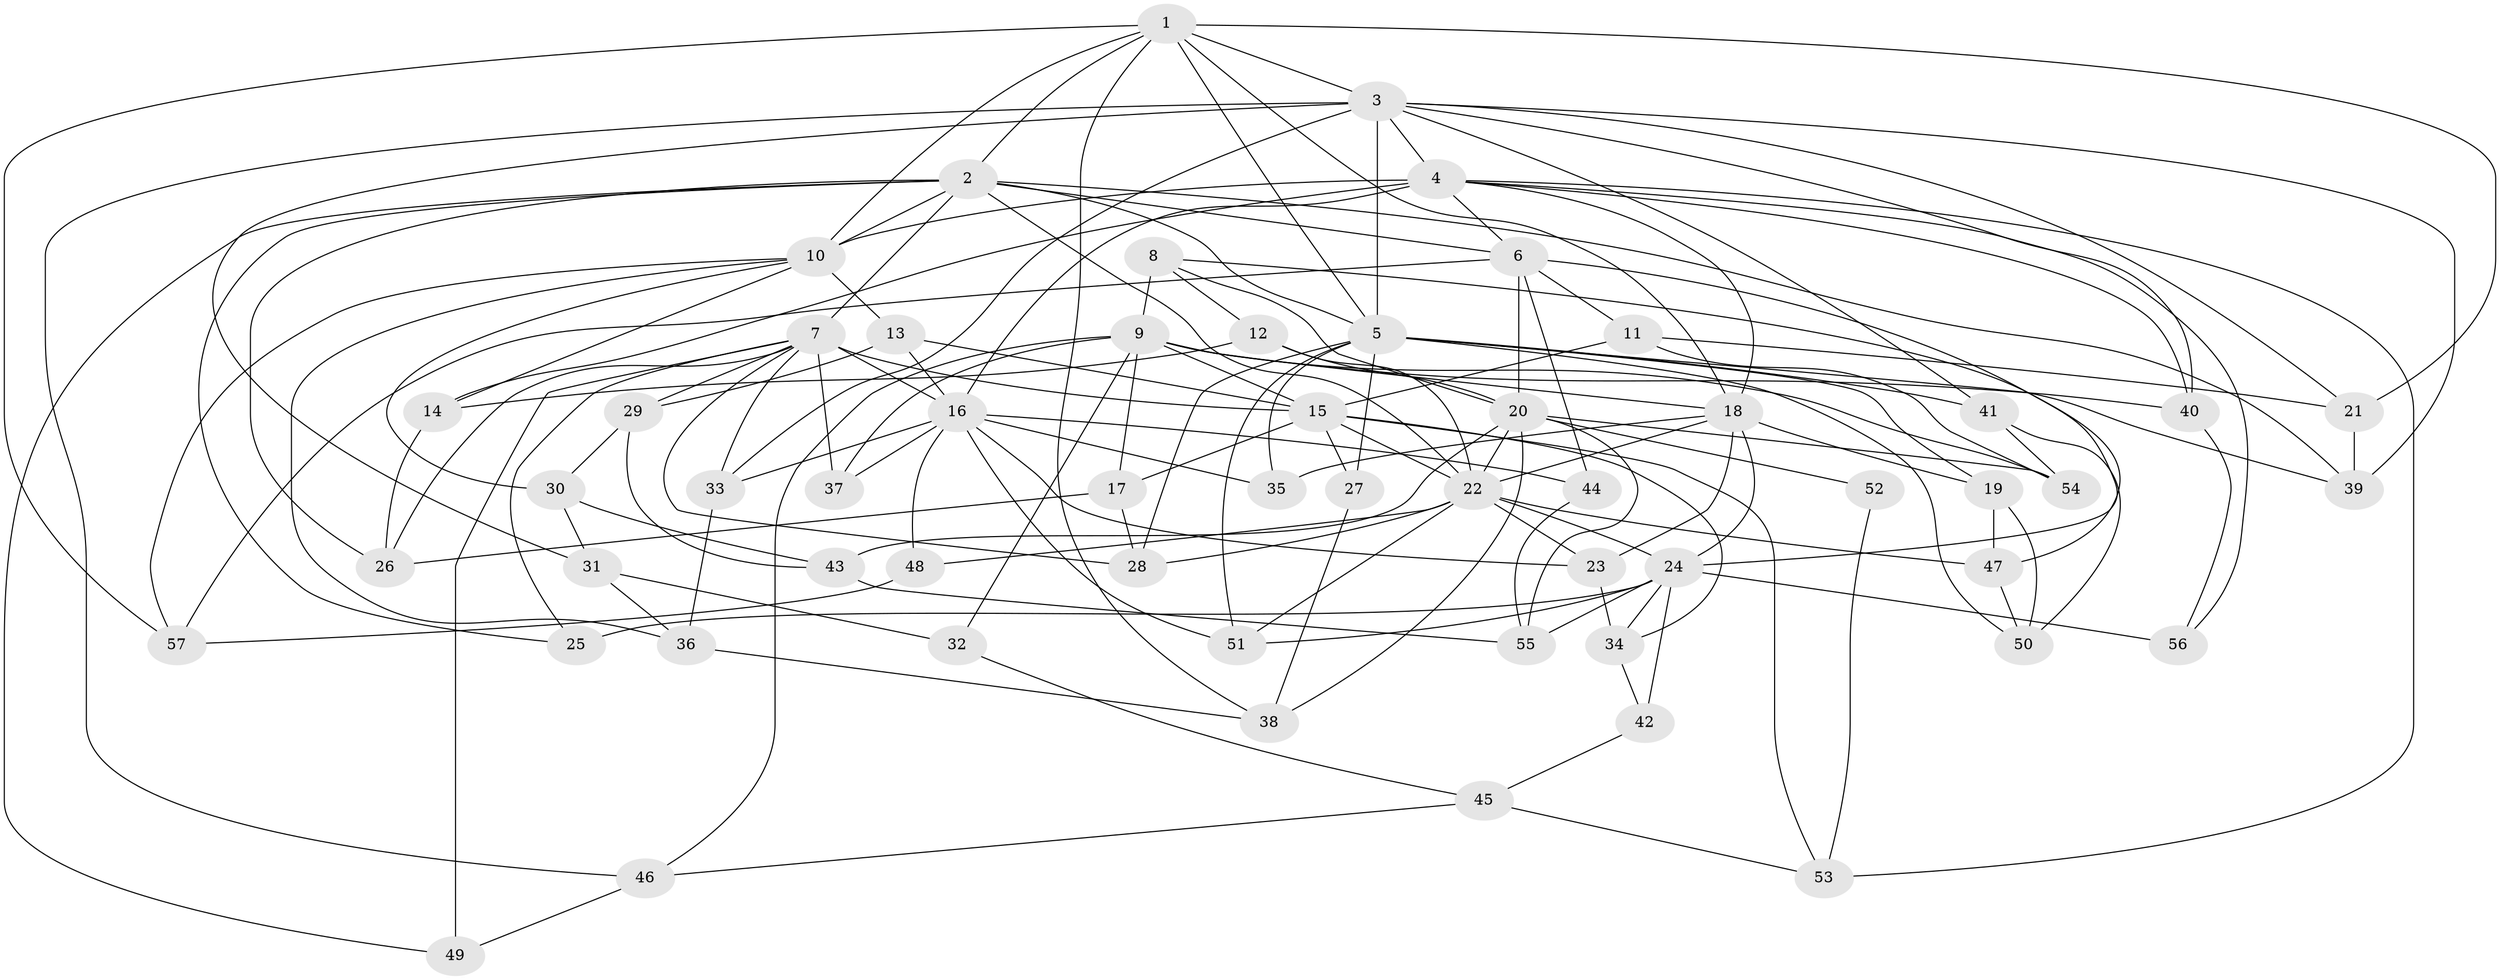 // original degree distribution, {4: 1.0}
// Generated by graph-tools (version 1.1) at 2025/38/03/09/25 02:38:03]
// undirected, 57 vertices, 147 edges
graph export_dot {
graph [start="1"]
  node [color=gray90,style=filled];
  1;
  2;
  3;
  4;
  5;
  6;
  7;
  8;
  9;
  10;
  11;
  12;
  13;
  14;
  15;
  16;
  17;
  18;
  19;
  20;
  21;
  22;
  23;
  24;
  25;
  26;
  27;
  28;
  29;
  30;
  31;
  32;
  33;
  34;
  35;
  36;
  37;
  38;
  39;
  40;
  41;
  42;
  43;
  44;
  45;
  46;
  47;
  48;
  49;
  50;
  51;
  52;
  53;
  54;
  55;
  56;
  57;
  1 -- 2 [weight=1.0];
  1 -- 3 [weight=2.0];
  1 -- 5 [weight=1.0];
  1 -- 10 [weight=2.0];
  1 -- 18 [weight=1.0];
  1 -- 21 [weight=1.0];
  1 -- 38 [weight=1.0];
  1 -- 57 [weight=1.0];
  2 -- 5 [weight=1.0];
  2 -- 6 [weight=1.0];
  2 -- 7 [weight=1.0];
  2 -- 10 [weight=1.0];
  2 -- 22 [weight=1.0];
  2 -- 25 [weight=1.0];
  2 -- 26 [weight=1.0];
  2 -- 39 [weight=1.0];
  2 -- 49 [weight=1.0];
  3 -- 4 [weight=1.0];
  3 -- 5 [weight=2.0];
  3 -- 21 [weight=1.0];
  3 -- 31 [weight=1.0];
  3 -- 33 [weight=1.0];
  3 -- 39 [weight=1.0];
  3 -- 40 [weight=1.0];
  3 -- 41 [weight=1.0];
  3 -- 46 [weight=1.0];
  4 -- 6 [weight=1.0];
  4 -- 10 [weight=4.0];
  4 -- 14 [weight=1.0];
  4 -- 16 [weight=1.0];
  4 -- 18 [weight=1.0];
  4 -- 40 [weight=1.0];
  4 -- 53 [weight=1.0];
  4 -- 56 [weight=1.0];
  5 -- 19 [weight=1.0];
  5 -- 27 [weight=1.0];
  5 -- 28 [weight=1.0];
  5 -- 35 [weight=1.0];
  5 -- 39 [weight=1.0];
  5 -- 41 [weight=1.0];
  5 -- 50 [weight=1.0];
  5 -- 51 [weight=1.0];
  6 -- 11 [weight=1.0];
  6 -- 20 [weight=2.0];
  6 -- 24 [weight=1.0];
  6 -- 44 [weight=1.0];
  6 -- 57 [weight=1.0];
  7 -- 15 [weight=1.0];
  7 -- 16 [weight=1.0];
  7 -- 25 [weight=1.0];
  7 -- 26 [weight=1.0];
  7 -- 28 [weight=1.0];
  7 -- 29 [weight=1.0];
  7 -- 33 [weight=1.0];
  7 -- 37 [weight=2.0];
  7 -- 49 [weight=2.0];
  8 -- 9 [weight=1.0];
  8 -- 12 [weight=1.0];
  8 -- 20 [weight=1.0];
  8 -- 47 [weight=1.0];
  9 -- 15 [weight=1.0];
  9 -- 17 [weight=1.0];
  9 -- 18 [weight=1.0];
  9 -- 32 [weight=2.0];
  9 -- 37 [weight=1.0];
  9 -- 40 [weight=1.0];
  9 -- 46 [weight=1.0];
  9 -- 54 [weight=1.0];
  10 -- 13 [weight=1.0];
  10 -- 14 [weight=1.0];
  10 -- 30 [weight=1.0];
  10 -- 36 [weight=1.0];
  10 -- 57 [weight=1.0];
  11 -- 15 [weight=1.0];
  11 -- 21 [weight=1.0];
  11 -- 54 [weight=1.0];
  12 -- 14 [weight=1.0];
  12 -- 20 [weight=1.0];
  12 -- 22 [weight=1.0];
  13 -- 15 [weight=1.0];
  13 -- 16 [weight=1.0];
  13 -- 29 [weight=1.0];
  14 -- 26 [weight=1.0];
  15 -- 17 [weight=1.0];
  15 -- 22 [weight=1.0];
  15 -- 27 [weight=2.0];
  15 -- 34 [weight=1.0];
  15 -- 53 [weight=1.0];
  16 -- 23 [weight=1.0];
  16 -- 33 [weight=1.0];
  16 -- 35 [weight=2.0];
  16 -- 37 [weight=1.0];
  16 -- 44 [weight=2.0];
  16 -- 48 [weight=1.0];
  16 -- 51 [weight=1.0];
  17 -- 26 [weight=1.0];
  17 -- 28 [weight=1.0];
  18 -- 19 [weight=1.0];
  18 -- 22 [weight=1.0];
  18 -- 23 [weight=1.0];
  18 -- 24 [weight=1.0];
  18 -- 35 [weight=1.0];
  19 -- 47 [weight=1.0];
  19 -- 50 [weight=1.0];
  20 -- 22 [weight=1.0];
  20 -- 38 [weight=1.0];
  20 -- 43 [weight=1.0];
  20 -- 52 [weight=3.0];
  20 -- 54 [weight=1.0];
  20 -- 55 [weight=1.0];
  21 -- 39 [weight=1.0];
  22 -- 23 [weight=1.0];
  22 -- 24 [weight=1.0];
  22 -- 28 [weight=1.0];
  22 -- 47 [weight=1.0];
  22 -- 48 [weight=2.0];
  22 -- 51 [weight=1.0];
  23 -- 34 [weight=1.0];
  24 -- 25 [weight=2.0];
  24 -- 34 [weight=1.0];
  24 -- 42 [weight=2.0];
  24 -- 51 [weight=1.0];
  24 -- 55 [weight=1.0];
  24 -- 56 [weight=2.0];
  27 -- 38 [weight=1.0];
  29 -- 30 [weight=1.0];
  29 -- 43 [weight=1.0];
  30 -- 31 [weight=1.0];
  30 -- 43 [weight=1.0];
  31 -- 32 [weight=1.0];
  31 -- 36 [weight=1.0];
  32 -- 45 [weight=1.0];
  33 -- 36 [weight=1.0];
  34 -- 42 [weight=1.0];
  36 -- 38 [weight=1.0];
  40 -- 56 [weight=1.0];
  41 -- 50 [weight=1.0];
  41 -- 54 [weight=1.0];
  42 -- 45 [weight=1.0];
  43 -- 55 [weight=1.0];
  44 -- 55 [weight=1.0];
  45 -- 46 [weight=1.0];
  45 -- 53 [weight=1.0];
  46 -- 49 [weight=1.0];
  47 -- 50 [weight=1.0];
  48 -- 57 [weight=1.0];
  52 -- 53 [weight=1.0];
}
